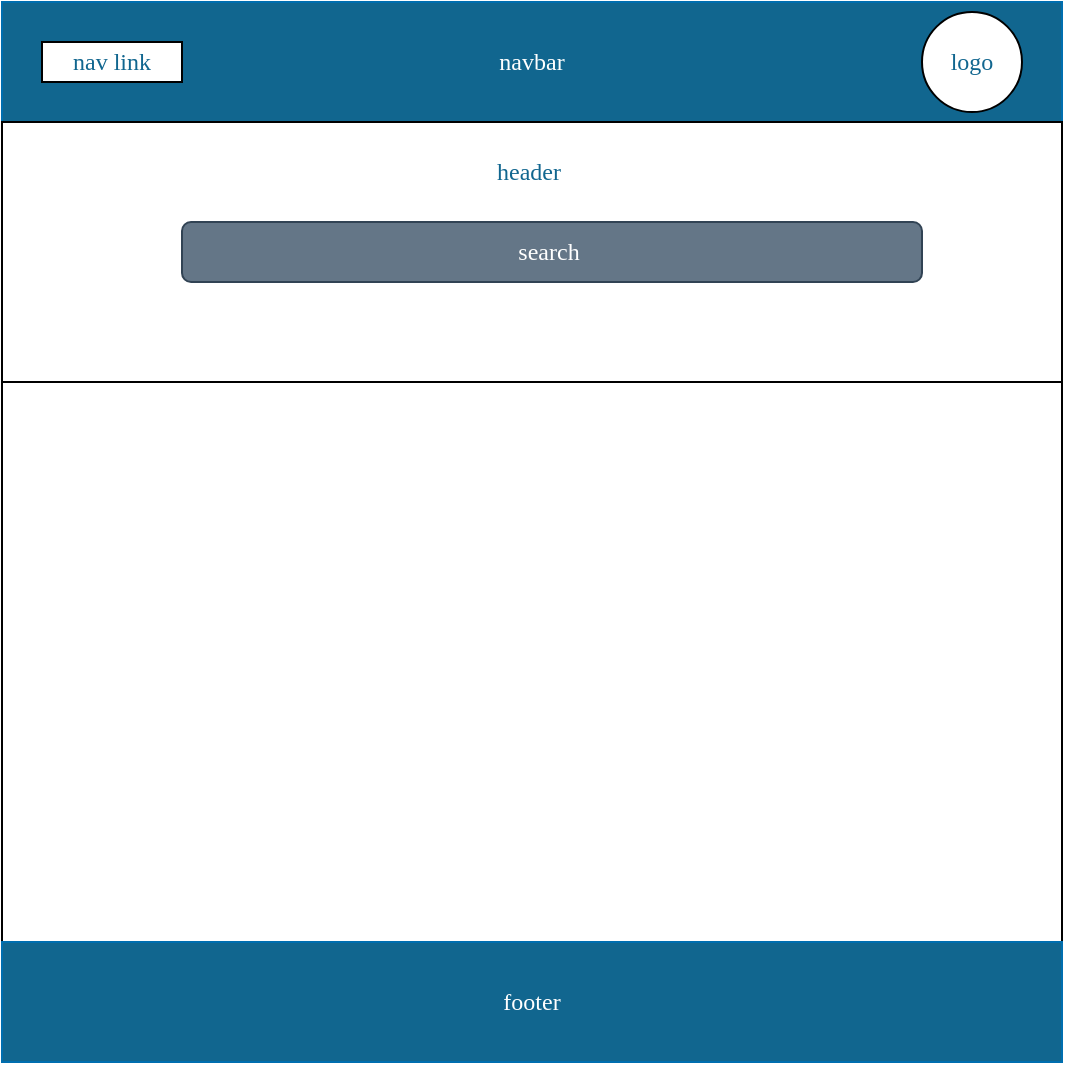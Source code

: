 <mxfile>
    <diagram id="yYScvOs6tGtxs1pSEFZZ" name="Page-1">
        <mxGraphModel dx="697" dy="592" grid="1" gridSize="10" guides="1" tooltips="1" connect="1" arrows="1" fold="1" page="1" pageScale="1" pageWidth="850" pageHeight="1100" math="0" shadow="0">
            <root>
                <mxCell id="0"/>
                <mxCell id="1" parent="0"/>
                <mxCell id="2" value="" style="whiteSpace=wrap;html=1;aspect=fixed;" vertex="1" parent="1">
                    <mxGeometry x="100" y="50" width="530" height="530" as="geometry"/>
                </mxCell>
                <mxCell id="3" value="navbar" style="rounded=0;whiteSpace=wrap;html=1;fillColor=#11668F;fontColor=#ffffff;strokeColor=#006EAF;fontFamily=Verdana;" vertex="1" parent="1">
                    <mxGeometry x="100" y="50" width="530" height="60" as="geometry"/>
                </mxCell>
                <mxCell id="4" value="logo" style="ellipse;whiteSpace=wrap;html=1;aspect=fixed;fontFamily=Verdana;fillColor=#FFFFFF;fontColor=#11668F;" vertex="1" parent="1">
                    <mxGeometry x="560" y="55" width="50" height="50" as="geometry"/>
                </mxCell>
                <mxCell id="5" value="nav link" style="rounded=0;whiteSpace=wrap;html=1;fontFamily=Verdana;fontColor=#11668F;fillColor=#FFFFFF;" vertex="1" parent="1">
                    <mxGeometry x="120" y="70" width="70" height="20" as="geometry"/>
                </mxCell>
                <mxCell id="6" value="" style="rounded=0;whiteSpace=wrap;html=1;fontFamily=Verdana;fontColor=#11668F;fillColor=#FFFFFF;" vertex="1" parent="1">
                    <mxGeometry x="100" y="110" width="530" height="130" as="geometry"/>
                </mxCell>
                <mxCell id="7" value="search&amp;nbsp;" style="rounded=1;whiteSpace=wrap;html=1;fontFamily=Verdana;fontColor=#ffffff;fillColor=#647687;strokeColor=#314354;" vertex="1" parent="1">
                    <mxGeometry x="190" y="160" width="370" height="30" as="geometry"/>
                </mxCell>
                <mxCell id="8" value="header&amp;nbsp;" style="text;html=1;strokeColor=none;fillColor=none;align=center;verticalAlign=middle;whiteSpace=wrap;rounded=0;fontFamily=Verdana;fontColor=#11668F;" vertex="1" parent="1">
                    <mxGeometry x="335" y="120" width="60" height="30" as="geometry"/>
                </mxCell>
                <mxCell id="9" value="footer" style="rounded=0;whiteSpace=wrap;html=1;fillColor=#11668F;fontColor=#ffffff;strokeColor=#006EAF;fontFamily=Verdana;" vertex="1" parent="1">
                    <mxGeometry x="100" y="520" width="530" height="60" as="geometry"/>
                </mxCell>
            </root>
        </mxGraphModel>
    </diagram>
</mxfile>